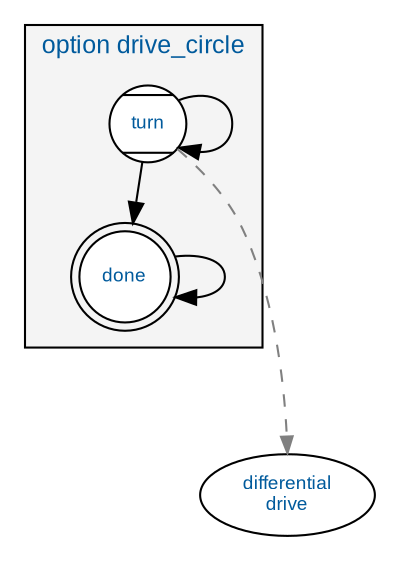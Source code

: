 digraph g {compound="true";bgcolor="";fontcolor="";fontname="";fontsize="";label="";margin="";nodesep="0.3";rankdir="";ranksep="0.4";ratio="";size="";subgraph cluster_option{bgcolor="";color="";fillcolor="#F4F4F4";fontcolor="#005A9C";fontname="Arial";fontsize="12";label="option drive_circle";labeljust="";labelloc="";style="filled";subgraph sub_graph_0{rank="same";node[label="turn", color="",fillcolor="#FFFFFF",fixedsize="",fontcolor="#005A9C",fontname="Arial",fontsize="9",height="",shape="Mcircle",style="filled",URL="option.drive_circle.html#state_turn",width="",] {state_turn};}subgraph sub_graph_1{rank="same";node[label="done", color="",fillcolor="#FFFFFF",fixedsize="",fontcolor="#005A9C",fontname="Arial",fontsize="9",height="",shape="doublecircle",style="filled",URL="option.drive_circle.html#state_done",width="",] {state_done};}edge[arrowhead="",arrowsize="",arrowtail="",constraint="",color="",decorate="",dir="",fontcolor="",fontname="",fontsize="",headlabel="",headport="",label="",labeldistance="",labelfloat="",labelfontcolor="",labelfontname="",labelfontsize="",minlen="",samehead="",sametail="",style="",taillabel="",tailport="",URL="",lhead="",ltail=""] state_turn -> state_turn;edge[arrowhead="",arrowsize="",arrowtail="",constraint="",color="",decorate="",dir="",fontcolor="",fontname="",fontsize="",headlabel="",headport="",label="",labeldistance="",labelfloat="",labelfontcolor="",labelfontname="",labelfontsize="",minlen="",samehead="",sametail="",style="",taillabel="",tailport="",URL="",lhead="",ltail=""] state_turn -> state_done;edge[arrowhead="",arrowsize="",arrowtail="",constraint="",color="",decorate="",dir="",fontcolor="",fontname="",fontsize="",headlabel="",headport="",label="",labeldistance="",labelfloat="",labelfontcolor="",labelfontname="",labelfontsize="",minlen="",samehead="",sametail="",style="",taillabel="",tailport="",URL="",lhead="",ltail=""] state_done -> state_done;}subgraph cluster_option_tree{bgcolor="";color="#FFFFFF";fillcolor="";fontcolor="";fontname="";fontsize="";label="";labeljust="";labelloc="";style="";node[label="differential\ndrive", color="",fillcolor="#FFFFFF",fixedsize="",fontcolor="#005A9C",fontname="Arial",fontsize="9",height="",shape="",style="filled",URL="basic-behaviors.my_basic_behaviors.html#differential_drive",width="",] {basic_behavior_differential_drive};edge[arrowhead="",arrowsize="0.8",arrowtail="",constraint="",color="#808080",decorate="",dir="",fontcolor="",fontname="",fontsize="",headlabel="",headport="",label="",labeldistance="",labelfloat="",labelfontcolor="",labelfontname="",labelfontsize="",minlen="3",samehead="",sametail="",style="dashed",taillabel="",tailport="",URL="",lhead="",ltail=""] state_turn -> basic_behavior_differential_drive;}}
                    
